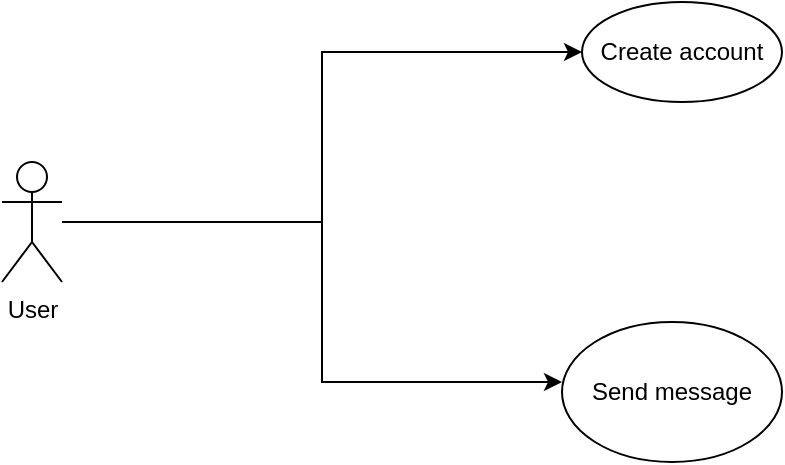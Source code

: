 <mxfile version="11.1.4" type="github"><diagram id="e9l4x9s1glzCloZc01Yc" name="Page-1"><mxGraphModel dx="868" dy="464" grid="1" gridSize="10" guides="1" tooltips="1" connect="1" arrows="1" fold="1" page="1" pageScale="1" pageWidth="827" pageHeight="1169" math="0" shadow="0"><root><mxCell id="0"/><mxCell id="1" parent="0"/><mxCell id="cbmu95Tryx_gPzxcYtCt-6" value="" style="edgeStyle=orthogonalEdgeStyle;rounded=0;orthogonalLoop=1;jettySize=auto;html=1;entryX=0;entryY=0.5;entryDx=0;entryDy=0;" edge="1" parent="1" source="cbmu95Tryx_gPzxcYtCt-1" target="cbmu95Tryx_gPzxcYtCt-2"><mxGeometry relative="1" as="geometry"><mxPoint x="250" y="161" as="targetPoint"/></mxGeometry></mxCell><mxCell id="cbmu95Tryx_gPzxcYtCt-10" value="" style="edgeStyle=orthogonalEdgeStyle;rounded=0;orthogonalLoop=1;jettySize=auto;html=1;" edge="1" parent="1" source="cbmu95Tryx_gPzxcYtCt-1"><mxGeometry relative="1" as="geometry"><mxPoint x="310" y="241" as="targetPoint"/><Array as="points"><mxPoint x="190" y="161"/><mxPoint x="190" y="241"/></Array></mxGeometry></mxCell><mxCell id="cbmu95Tryx_gPzxcYtCt-1" value="User" style="shape=umlActor;verticalLabelPosition=bottom;labelBackgroundColor=#ffffff;verticalAlign=top;html=1;" vertex="1" parent="1"><mxGeometry x="30" y="131" width="30" height="60" as="geometry"/></mxCell><mxCell id="cbmu95Tryx_gPzxcYtCt-2" value="Create account" style="ellipse;whiteSpace=wrap;html=1;" vertex="1" parent="1"><mxGeometry x="320" y="51" width="100" height="50" as="geometry"/></mxCell><mxCell id="cbmu95Tryx_gPzxcYtCt-7" value="Send message" style="ellipse;whiteSpace=wrap;html=1;" vertex="1" parent="1"><mxGeometry x="310" y="211" width="110" height="70" as="geometry"/></mxCell></root></mxGraphModel></diagram></mxfile>